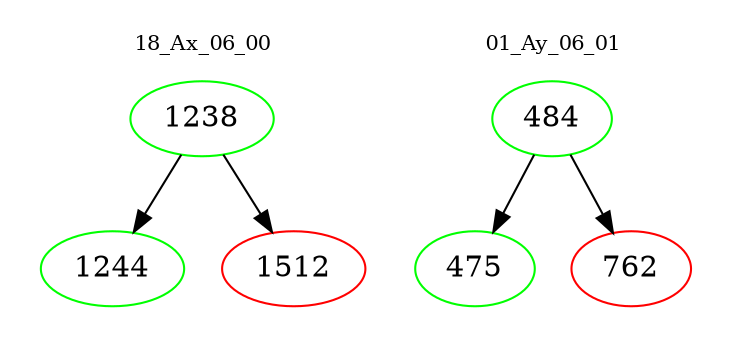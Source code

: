 digraph{
subgraph cluster_0 {
color = white
label = "18_Ax_06_00";
fontsize=10;
T0_1238 [label="1238", color="green"]
T0_1238 -> T0_1244 [color="black"]
T0_1244 [label="1244", color="green"]
T0_1238 -> T0_1512 [color="black"]
T0_1512 [label="1512", color="red"]
}
subgraph cluster_1 {
color = white
label = "01_Ay_06_01";
fontsize=10;
T1_484 [label="484", color="green"]
T1_484 -> T1_475 [color="black"]
T1_475 [label="475", color="green"]
T1_484 -> T1_762 [color="black"]
T1_762 [label="762", color="red"]
}
}
